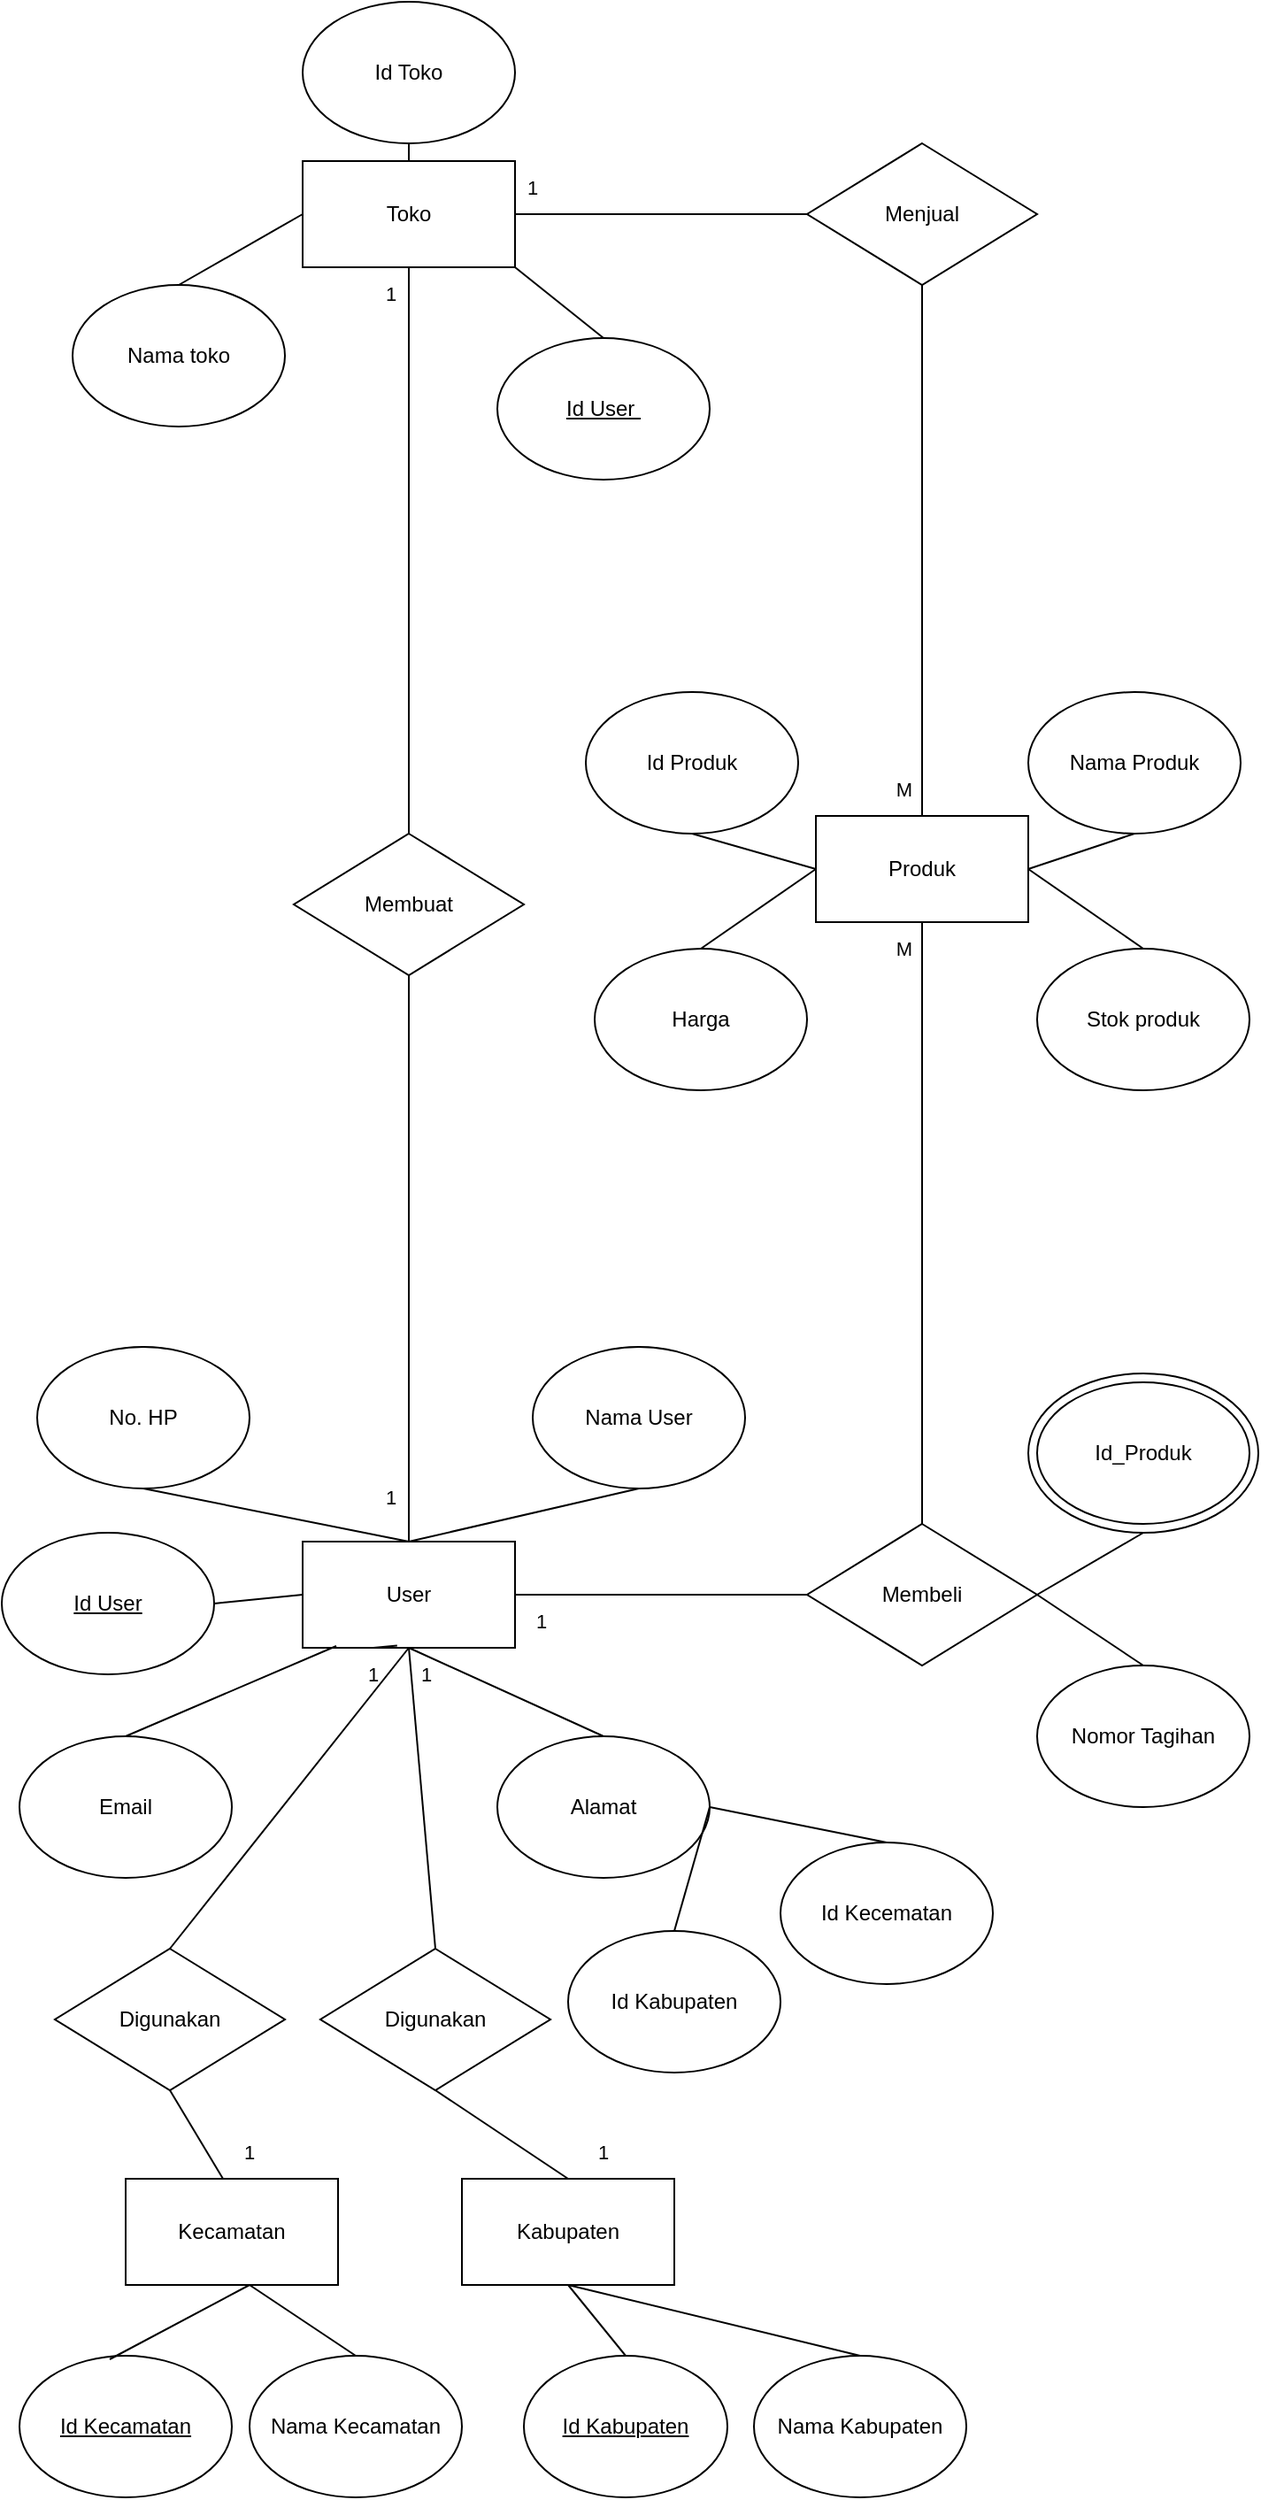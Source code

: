 <mxfile version="20.5.0" type="github">
  <diagram id="YS58kIqRSv7So3RM18bL" name="Halaman-1">
    <mxGraphModel dx="842" dy="452" grid="1" gridSize="10" guides="1" tooltips="1" connect="1" arrows="1" fold="1" page="1" pageScale="1" pageWidth="827" pageHeight="1169" math="0" shadow="0">
      <root>
        <mxCell id="0" />
        <mxCell id="1" parent="0" />
        <mxCell id="Dw4p50hF2HTUaK15HoiQ-12" value="Id_Produk" style="ellipse;whiteSpace=wrap;html=1;fontStyle=0" parent="1" vertex="1">
          <mxGeometry x="580" y="785" width="130" height="90" as="geometry" />
        </mxCell>
        <mxCell id="K6pU06ZsZ4dtV0g2oeXM-2" value="Toko" style="rounded=0;whiteSpace=wrap;html=1;fontStyle=0" parent="1" vertex="1">
          <mxGeometry x="170" y="100" width="120" height="60" as="geometry" />
        </mxCell>
        <mxCell id="K6pU06ZsZ4dtV0g2oeXM-3" value="User" style="rounded=0;whiteSpace=wrap;html=1;fontStyle=0" parent="1" vertex="1">
          <mxGeometry x="170" y="880" width="120" height="60" as="geometry" />
        </mxCell>
        <mxCell id="K6pU06ZsZ4dtV0g2oeXM-4" value="Produk" style="rounded=0;whiteSpace=wrap;html=1;fontStyle=0" parent="1" vertex="1">
          <mxGeometry x="460" y="470" width="120" height="60" as="geometry" />
        </mxCell>
        <mxCell id="K6pU06ZsZ4dtV0g2oeXM-5" value="&lt;span&gt;Email&lt;/span&gt;" style="ellipse;whiteSpace=wrap;html=1;fontStyle=0" parent="1" vertex="1">
          <mxGeometry x="10" y="990" width="120" height="80" as="geometry" />
        </mxCell>
        <mxCell id="K6pU06ZsZ4dtV0g2oeXM-6" value="" style="endArrow=none;html=1;rounded=0;entryX=0.5;entryY=0;entryDx=0;entryDy=0;exitX=0.15;exitY=-0.033;exitDx=0;exitDy=0;exitPerimeter=0;fontStyle=0;startArrow=none;" parent="1" source="lhk_Ovf4jUOq_mtMYzEo-18" target="K6pU06ZsZ4dtV0g2oeXM-5" edge="1">
          <mxGeometry width="50" height="50" relative="1" as="geometry">
            <mxPoint x="440" y="970" as="sourcePoint" />
            <mxPoint x="230" y="1020" as="targetPoint" />
          </mxGeometry>
        </mxCell>
        <mxCell id="K6pU06ZsZ4dtV0g2oeXM-7" value="Nama User" style="ellipse;whiteSpace=wrap;html=1;fontStyle=0" parent="1" vertex="1">
          <mxGeometry x="300" y="770" width="120" height="80" as="geometry" />
        </mxCell>
        <mxCell id="K6pU06ZsZ4dtV0g2oeXM-9" value="" style="endArrow=none;html=1;rounded=0;entryX=0.5;entryY=1;entryDx=0;entryDy=0;exitX=0.5;exitY=0;exitDx=0;exitDy=0;fontStyle=0" parent="1" source="K6pU06ZsZ4dtV0g2oeXM-3" edge="1">
          <mxGeometry width="50" height="50" relative="1" as="geometry">
            <mxPoint x="440" y="970" as="sourcePoint" />
            <mxPoint x="360" y="850" as="targetPoint" />
          </mxGeometry>
        </mxCell>
        <mxCell id="K6pU06ZsZ4dtV0g2oeXM-15" value="No. HP" style="ellipse;whiteSpace=wrap;html=1;fontStyle=0" parent="1" vertex="1">
          <mxGeometry x="20" y="770" width="120" height="80" as="geometry" />
        </mxCell>
        <mxCell id="K6pU06ZsZ4dtV0g2oeXM-16" value="" style="endArrow=none;html=1;rounded=0;entryX=0.5;entryY=0;entryDx=0;entryDy=0;exitX=0.5;exitY=1;exitDx=0;exitDy=0;fontStyle=0" parent="1" source="K6pU06ZsZ4dtV0g2oeXM-15" target="K6pU06ZsZ4dtV0g2oeXM-3" edge="1">
          <mxGeometry width="50" height="50" relative="1" as="geometry">
            <mxPoint x="440" y="960" as="sourcePoint" />
            <mxPoint x="490" y="910" as="targetPoint" />
          </mxGeometry>
        </mxCell>
        <mxCell id="K6pU06ZsZ4dtV0g2oeXM-17" value="Membeli" style="rhombus;whiteSpace=wrap;html=1;fontStyle=0" parent="1" vertex="1">
          <mxGeometry x="455" y="870" width="130" height="80" as="geometry" />
        </mxCell>
        <mxCell id="K6pU06ZsZ4dtV0g2oeXM-21" value="Menjual" style="rhombus;whiteSpace=wrap;html=1;fontStyle=0" parent="1" vertex="1">
          <mxGeometry x="455" y="90" width="130" height="80" as="geometry" />
        </mxCell>
        <mxCell id="K6pU06ZsZ4dtV0g2oeXM-25" value="" style="endArrow=none;html=1;rounded=0;exitX=1;exitY=0.5;exitDx=0;exitDy=0;entryX=0;entryY=0.5;entryDx=0;entryDy=0;fontStyle=0" parent="1" source="K6pU06ZsZ4dtV0g2oeXM-3" target="K6pU06ZsZ4dtV0g2oeXM-17" edge="1">
          <mxGeometry width="50" height="50" relative="1" as="geometry">
            <mxPoint x="450" y="850" as="sourcePoint" />
            <mxPoint x="500" y="800" as="targetPoint" />
          </mxGeometry>
        </mxCell>
        <mxCell id="K6pU06ZsZ4dtV0g2oeXM-26" value="" style="endArrow=none;html=1;rounded=0;exitX=0.5;exitY=0;exitDx=0;exitDy=0;entryX=0.5;entryY=1;entryDx=0;entryDy=0;fontStyle=0" parent="1" source="K6pU06ZsZ4dtV0g2oeXM-17" target="K6pU06ZsZ4dtV0g2oeXM-4" edge="1">
          <mxGeometry width="50" height="50" relative="1" as="geometry">
            <mxPoint x="450" y="790" as="sourcePoint" />
            <mxPoint x="500" y="740" as="targetPoint" />
          </mxGeometry>
        </mxCell>
        <mxCell id="K6pU06ZsZ4dtV0g2oeXM-27" value="" style="endArrow=none;html=1;rounded=0;exitX=0.5;exitY=0;exitDx=0;exitDy=0;entryX=0.5;entryY=1;entryDx=0;entryDy=0;fontStyle=0" parent="1" source="K6pU06ZsZ4dtV0g2oeXM-4" target="K6pU06ZsZ4dtV0g2oeXM-21" edge="1">
          <mxGeometry width="50" height="50" relative="1" as="geometry">
            <mxPoint x="510" y="530" as="sourcePoint" />
            <mxPoint x="560" y="480" as="targetPoint" />
          </mxGeometry>
        </mxCell>
        <mxCell id="K6pU06ZsZ4dtV0g2oeXM-28" value="" style="endArrow=none;html=1;rounded=0;exitX=1;exitY=0.5;exitDx=0;exitDy=0;entryX=0;entryY=0.5;entryDx=0;entryDy=0;fontStyle=0" parent="1" source="K6pU06ZsZ4dtV0g2oeXM-2" target="K6pU06ZsZ4dtV0g2oeXM-21" edge="1">
          <mxGeometry width="50" height="50" relative="1" as="geometry">
            <mxPoint x="510" y="190" as="sourcePoint" />
            <mxPoint x="560" y="140" as="targetPoint" />
          </mxGeometry>
        </mxCell>
        <mxCell id="K6pU06ZsZ4dtV0g2oeXM-29" value="&lt;span&gt;Id Produk&lt;/span&gt;" style="ellipse;whiteSpace=wrap;html=1;fontStyle=0" parent="1" vertex="1">
          <mxGeometry x="330" y="400" width="120" height="80" as="geometry" />
        </mxCell>
        <mxCell id="K6pU06ZsZ4dtV0g2oeXM-30" value="Nama Produk" style="ellipse;whiteSpace=wrap;html=1;fontStyle=0" parent="1" vertex="1">
          <mxGeometry x="580" y="400" width="120" height="80" as="geometry" />
        </mxCell>
        <mxCell id="K6pU06ZsZ4dtV0g2oeXM-31" value="Harga" style="ellipse;whiteSpace=wrap;html=1;fontStyle=0" parent="1" vertex="1">
          <mxGeometry x="335" y="545" width="120" height="80" as="geometry" />
        </mxCell>
        <mxCell id="K6pU06ZsZ4dtV0g2oeXM-32" value="Stok produk" style="ellipse;whiteSpace=wrap;html=1;fontStyle=0" parent="1" vertex="1">
          <mxGeometry x="585" y="545" width="120" height="80" as="geometry" />
        </mxCell>
        <mxCell id="K6pU06ZsZ4dtV0g2oeXM-33" value="" style="endArrow=none;html=1;rounded=0;entryX=0.5;entryY=0;entryDx=0;entryDy=0;exitX=0;exitY=0.5;exitDx=0;exitDy=0;fontStyle=0" parent="1" source="K6pU06ZsZ4dtV0g2oeXM-2" target="Dw4p50hF2HTUaK15HoiQ-7" edge="1">
          <mxGeometry width="50" height="50" relative="1" as="geometry">
            <mxPoint x="330" y="590" as="sourcePoint" />
            <mxPoint x="380" y="540" as="targetPoint" />
          </mxGeometry>
        </mxCell>
        <mxCell id="K6pU06ZsZ4dtV0g2oeXM-35" value="" style="endArrow=none;html=1;rounded=0;entryX=0;entryY=0.5;entryDx=0;entryDy=0;exitX=0.5;exitY=0;exitDx=0;exitDy=0;fontStyle=0" parent="1" source="K6pU06ZsZ4dtV0g2oeXM-31" target="K6pU06ZsZ4dtV0g2oeXM-4" edge="1">
          <mxGeometry width="50" height="50" relative="1" as="geometry">
            <mxPoint x="330" y="590" as="sourcePoint" />
            <mxPoint x="380" y="540" as="targetPoint" />
          </mxGeometry>
        </mxCell>
        <mxCell id="K6pU06ZsZ4dtV0g2oeXM-36" value="" style="endArrow=none;html=1;rounded=0;entryX=0.5;entryY=1;entryDx=0;entryDy=0;exitX=1;exitY=0.5;exitDx=0;exitDy=0;fontStyle=0" parent="1" source="K6pU06ZsZ4dtV0g2oeXM-4" target="K6pU06ZsZ4dtV0g2oeXM-30" edge="1">
          <mxGeometry width="50" height="50" relative="1" as="geometry">
            <mxPoint x="330" y="590" as="sourcePoint" />
            <mxPoint x="380" y="540" as="targetPoint" />
          </mxGeometry>
        </mxCell>
        <mxCell id="Dw4p50hF2HTUaK15HoiQ-2" value="" style="endArrow=none;html=1;rounded=0;entryX=0.5;entryY=0;entryDx=0;entryDy=0;exitX=1;exitY=0.5;exitDx=0;exitDy=0;fontStyle=0" parent="1" source="K6pU06ZsZ4dtV0g2oeXM-4" target="K6pU06ZsZ4dtV0g2oeXM-32" edge="1">
          <mxGeometry width="50" height="50" relative="1" as="geometry">
            <mxPoint x="590" y="510" as="sourcePoint" />
            <mxPoint x="650" y="490" as="targetPoint" />
          </mxGeometry>
        </mxCell>
        <mxCell id="Dw4p50hF2HTUaK15HoiQ-5" value="Id User&amp;nbsp;" style="ellipse;whiteSpace=wrap;html=1;fontStyle=4" parent="1" vertex="1">
          <mxGeometry x="280" y="200" width="120" height="80" as="geometry" />
        </mxCell>
        <mxCell id="Dw4p50hF2HTUaK15HoiQ-6" value="" style="endArrow=none;html=1;rounded=0;entryX=0.5;entryY=0;entryDx=0;entryDy=0;exitX=1;exitY=1;exitDx=0;exitDy=0;fontStyle=0" parent="1" source="K6pU06ZsZ4dtV0g2oeXM-2" target="Dw4p50hF2HTUaK15HoiQ-5" edge="1">
          <mxGeometry width="50" height="50" relative="1" as="geometry">
            <mxPoint x="470" y="510" as="sourcePoint" />
            <mxPoint x="400" y="490" as="targetPoint" />
          </mxGeometry>
        </mxCell>
        <mxCell id="Dw4p50hF2HTUaK15HoiQ-7" value="Nama toko" style="ellipse;whiteSpace=wrap;html=1;fontStyle=0" parent="1" vertex="1">
          <mxGeometry x="40" y="170" width="120" height="80" as="geometry" />
        </mxCell>
        <mxCell id="Dw4p50hF2HTUaK15HoiQ-8" value="" style="endArrow=none;html=1;rounded=0;exitX=0.5;exitY=1;exitDx=0;exitDy=0;fontStyle=0" parent="1" source="K6pU06ZsZ4dtV0g2oeXM-29" edge="1">
          <mxGeometry width="50" height="50" relative="1" as="geometry">
            <mxPoint x="405" y="555" as="sourcePoint" />
            <mxPoint x="460" y="500" as="targetPoint" />
          </mxGeometry>
        </mxCell>
        <mxCell id="Dw4p50hF2HTUaK15HoiQ-9" value="&lt;span&gt;Id Toko&lt;/span&gt;" style="ellipse;whiteSpace=wrap;html=1;fontStyle=0" parent="1" vertex="1">
          <mxGeometry x="170" y="10" width="120" height="80" as="geometry" />
        </mxCell>
        <mxCell id="Dw4p50hF2HTUaK15HoiQ-10" value="" style="endArrow=none;html=1;rounded=0;exitX=0.5;exitY=1;exitDx=0;exitDy=0;entryX=0.5;entryY=0;entryDx=0;entryDy=0;fontStyle=0" parent="1" source="Dw4p50hF2HTUaK15HoiQ-9" target="K6pU06ZsZ4dtV0g2oeXM-2" edge="1">
          <mxGeometry width="50" height="50" relative="1" as="geometry">
            <mxPoint x="400" y="490" as="sourcePoint" />
            <mxPoint x="470" y="510" as="targetPoint" />
          </mxGeometry>
        </mxCell>
        <mxCell id="Dw4p50hF2HTUaK15HoiQ-11" value="Id_Produk" style="ellipse;whiteSpace=wrap;html=1;fontStyle=0" parent="1" vertex="1">
          <mxGeometry x="585" y="790" width="120" height="80" as="geometry" />
        </mxCell>
        <mxCell id="Dw4p50hF2HTUaK15HoiQ-13" value="" style="endArrow=none;html=1;rounded=0;entryX=0.5;entryY=1;entryDx=0;entryDy=0;exitX=1;exitY=0.5;exitDx=0;exitDy=0;fontStyle=0" parent="1" source="K6pU06ZsZ4dtV0g2oeXM-17" target="Dw4p50hF2HTUaK15HoiQ-12" edge="1">
          <mxGeometry width="50" height="50" relative="1" as="geometry">
            <mxPoint x="240" y="890" as="sourcePoint" />
            <mxPoint x="370" y="860" as="targetPoint" />
          </mxGeometry>
        </mxCell>
        <mxCell id="Dw4p50hF2HTUaK15HoiQ-15" value="Nomor Tagihan" style="ellipse;whiteSpace=wrap;html=1;fontStyle=0" parent="1" vertex="1">
          <mxGeometry x="585" y="950" width="120" height="80" as="geometry" />
        </mxCell>
        <mxCell id="Dw4p50hF2HTUaK15HoiQ-16" value="" style="endArrow=none;html=1;rounded=0;entryX=1;entryY=0.5;entryDx=0;entryDy=0;exitX=0.5;exitY=0;exitDx=0;exitDy=0;fontStyle=0" parent="1" source="Dw4p50hF2HTUaK15HoiQ-15" target="K6pU06ZsZ4dtV0g2oeXM-17" edge="1">
          <mxGeometry width="50" height="50" relative="1" as="geometry">
            <mxPoint x="240" y="890" as="sourcePoint" />
            <mxPoint x="370" y="860" as="targetPoint" />
          </mxGeometry>
        </mxCell>
        <mxCell id="Dw4p50hF2HTUaK15HoiQ-17" value="" style="endArrow=none;html=1;rounded=0;exitX=0.5;exitY=1;exitDx=0;exitDy=0;fontStyle=0" parent="1" source="K6pU06ZsZ4dtV0g2oeXM-2" edge="1">
          <mxGeometry width="50" height="50" relative="1" as="geometry">
            <mxPoint x="300" y="170" as="sourcePoint" />
            <mxPoint x="230" y="480" as="targetPoint" />
          </mxGeometry>
        </mxCell>
        <mxCell id="Dw4p50hF2HTUaK15HoiQ-18" value="Membuat" style="rhombus;whiteSpace=wrap;html=1;fontStyle=0" parent="1" vertex="1">
          <mxGeometry x="165" y="480" width="130" height="80" as="geometry" />
        </mxCell>
        <mxCell id="Dw4p50hF2HTUaK15HoiQ-19" value="" style="endArrow=none;html=1;rounded=0;exitX=0.5;exitY=1;exitDx=0;exitDy=0;fontStyle=0" parent="1" source="Dw4p50hF2HTUaK15HoiQ-18" edge="1">
          <mxGeometry width="50" height="50" relative="1" as="geometry">
            <mxPoint x="240" y="170" as="sourcePoint" />
            <mxPoint x="230" y="880" as="targetPoint" />
          </mxGeometry>
        </mxCell>
        <mxCell id="Dw4p50hF2HTUaK15HoiQ-20" value="Alamat" style="ellipse;whiteSpace=wrap;html=1;fontStyle=0" parent="1" vertex="1">
          <mxGeometry x="280" y="990" width="120" height="80" as="geometry" />
        </mxCell>
        <mxCell id="Dw4p50hF2HTUaK15HoiQ-21" value="" style="endArrow=none;html=1;rounded=0;entryX=0.5;entryY=0;entryDx=0;entryDy=0;exitX=0.5;exitY=1;exitDx=0;exitDy=0;fontStyle=0" parent="1" source="K6pU06ZsZ4dtV0g2oeXM-3" target="Dw4p50hF2HTUaK15HoiQ-20" edge="1">
          <mxGeometry width="50" height="50" relative="1" as="geometry">
            <mxPoint x="233.4" y="948.74" as="sourcePoint" />
            <mxPoint x="90" y="1010" as="targetPoint" />
          </mxGeometry>
        </mxCell>
        <mxCell id="Dw4p50hF2HTUaK15HoiQ-22" value="" style="endArrow=none;html=1;rounded=0;exitX=1;exitY=0.5;exitDx=0;exitDy=0;fontStyle=0;entryX=0.5;entryY=0;entryDx=0;entryDy=0;" parent="1" source="Dw4p50hF2HTUaK15HoiQ-20" edge="1" target="Dw4p50hF2HTUaK15HoiQ-23">
          <mxGeometry width="50" height="50" relative="1" as="geometry">
            <mxPoint x="240" y="950" as="sourcePoint" />
            <mxPoint x="360" y="1040" as="targetPoint" />
          </mxGeometry>
        </mxCell>
        <mxCell id="Dw4p50hF2HTUaK15HoiQ-23" value="Id Kecematan" style="ellipse;whiteSpace=wrap;html=1;fontStyle=0" parent="1" vertex="1">
          <mxGeometry x="440" y="1050" width="120" height="80" as="geometry" />
        </mxCell>
        <mxCell id="Dw4p50hF2HTUaK15HoiQ-24" value="Id Kabupaten" style="ellipse;whiteSpace=wrap;html=1;fontStyle=0" parent="1" vertex="1">
          <mxGeometry x="320" y="1100" width="120" height="80" as="geometry" />
        </mxCell>
        <mxCell id="Dw4p50hF2HTUaK15HoiQ-25" value="" style="endArrow=none;html=1;rounded=0;exitX=1;exitY=0.5;exitDx=0;exitDy=0;entryX=0.5;entryY=0;entryDx=0;entryDy=0;fontStyle=0" parent="1" source="Dw4p50hF2HTUaK15HoiQ-20" target="Dw4p50hF2HTUaK15HoiQ-24" edge="1">
          <mxGeometry width="50" height="50" relative="1" as="geometry">
            <mxPoint x="300.0" y="1050" as="sourcePoint" />
            <mxPoint x="370" y="1050" as="targetPoint" />
          </mxGeometry>
        </mxCell>
        <mxCell id="Dw4p50hF2HTUaK15HoiQ-26" value="1" style="text;strokeColor=none;fillColor=none;html=1;align=center;verticalAlign=middle;whiteSpace=wrap;rounded=0;hachureGap=4;fontFamily=Helvetica;fontSize=11;fontColor=default;fontStyle=0" parent="1" vertex="1">
          <mxGeometry x="270" y="100" width="60" height="30" as="geometry" />
        </mxCell>
        <mxCell id="Dw4p50hF2HTUaK15HoiQ-27" value="1" style="text;strokeColor=none;fillColor=none;html=1;align=center;verticalAlign=middle;whiteSpace=wrap;rounded=0;hachureGap=4;fontFamily=Helvetica;fontSize=11;fontColor=default;fontStyle=0" parent="1" vertex="1">
          <mxGeometry x="190" y="160" width="60" height="30" as="geometry" />
        </mxCell>
        <mxCell id="Dw4p50hF2HTUaK15HoiQ-28" value="1" style="text;strokeColor=none;fillColor=none;html=1;align=center;verticalAlign=middle;whiteSpace=wrap;rounded=0;hachureGap=4;fontFamily=Helvetica;fontSize=11;fontColor=default;fontStyle=0" parent="1" vertex="1">
          <mxGeometry x="190" y="840" width="60" height="30" as="geometry" />
        </mxCell>
        <mxCell id="Dw4p50hF2HTUaK15HoiQ-29" value="M" style="text;strokeColor=none;fillColor=none;html=1;align=center;verticalAlign=middle;whiteSpace=wrap;rounded=0;hachureGap=4;fontFamily=Helvetica;fontSize=11;fontColor=default;fontStyle=0" parent="1" vertex="1">
          <mxGeometry x="480" y="530" width="60" height="30" as="geometry" />
        </mxCell>
        <mxCell id="Dw4p50hF2HTUaK15HoiQ-30" value="M" style="text;strokeColor=none;fillColor=none;html=1;align=center;verticalAlign=middle;whiteSpace=wrap;rounded=0;hachureGap=4;fontFamily=Helvetica;fontSize=11;fontColor=default;fontStyle=0" parent="1" vertex="1">
          <mxGeometry x="480" y="440" width="60" height="30" as="geometry" />
        </mxCell>
        <mxCell id="Dw4p50hF2HTUaK15HoiQ-31" value="1" style="text;strokeColor=none;fillColor=none;html=1;align=center;verticalAlign=middle;whiteSpace=wrap;rounded=0;hachureGap=4;fontFamily=Helvetica;fontSize=11;fontColor=default;fontStyle=0" parent="1" vertex="1">
          <mxGeometry x="275" y="910" width="60" height="30" as="geometry" />
        </mxCell>
        <mxCell id="lhk_Ovf4jUOq_mtMYzEo-1" value="Kecamatan" style="rounded=0;whiteSpace=wrap;html=1;fontStyle=0" vertex="1" parent="1">
          <mxGeometry x="70" y="1240" width="120" height="60" as="geometry" />
        </mxCell>
        <mxCell id="lhk_Ovf4jUOq_mtMYzEo-2" value="Kabupaten" style="rounded=0;whiteSpace=wrap;html=1;fontStyle=0" vertex="1" parent="1">
          <mxGeometry x="260" y="1240" width="120" height="60" as="geometry" />
        </mxCell>
        <mxCell id="lhk_Ovf4jUOq_mtMYzEo-3" value="&lt;span&gt;Id Kecamatan&lt;/span&gt;" style="ellipse;whiteSpace=wrap;html=1;fontStyle=4" vertex="1" parent="1">
          <mxGeometry x="10" y="1340" width="120" height="80" as="geometry" />
        </mxCell>
        <mxCell id="lhk_Ovf4jUOq_mtMYzEo-4" value="&lt;span&gt;Nama Kecamatan&lt;/span&gt;" style="ellipse;whiteSpace=wrap;html=1;fontStyle=0" vertex="1" parent="1">
          <mxGeometry x="140" y="1340" width="120" height="80" as="geometry" />
        </mxCell>
        <mxCell id="lhk_Ovf4jUOq_mtMYzEo-5" value="" style="endArrow=none;html=1;rounded=0;exitX=0.425;exitY=0.025;exitDx=0;exitDy=0;exitPerimeter=0;fontStyle=0" edge="1" parent="1" source="lhk_Ovf4jUOq_mtMYzEo-3">
          <mxGeometry width="50" height="50" relative="1" as="geometry">
            <mxPoint x="100" y="1350" as="sourcePoint" />
            <mxPoint x="140" y="1300" as="targetPoint" />
          </mxGeometry>
        </mxCell>
        <mxCell id="lhk_Ovf4jUOq_mtMYzEo-6" value="" style="endArrow=none;html=1;rounded=0;exitX=0.5;exitY=0;exitDx=0;exitDy=0;fontStyle=0" edge="1" parent="1" source="lhk_Ovf4jUOq_mtMYzEo-4">
          <mxGeometry width="50" height="50" relative="1" as="geometry">
            <mxPoint x="150" y="1340" as="sourcePoint" />
            <mxPoint x="140" y="1300" as="targetPoint" />
          </mxGeometry>
        </mxCell>
        <mxCell id="lhk_Ovf4jUOq_mtMYzEo-7" value="&lt;span&gt;Id Kabupaten&lt;/span&gt;" style="ellipse;whiteSpace=wrap;html=1;fontStyle=4" vertex="1" parent="1">
          <mxGeometry x="295" y="1340" width="115" height="80" as="geometry" />
        </mxCell>
        <mxCell id="lhk_Ovf4jUOq_mtMYzEo-8" value="Nama Kabupaten" style="ellipse;whiteSpace=wrap;html=1;fontStyle=0" vertex="1" parent="1">
          <mxGeometry x="425" y="1340" width="120" height="80" as="geometry" />
        </mxCell>
        <mxCell id="lhk_Ovf4jUOq_mtMYzEo-9" value="" style="endArrow=none;html=1;rounded=0;exitX=0.5;exitY=0;exitDx=0;exitDy=0;fontStyle=0;entryX=0.5;entryY=1;entryDx=0;entryDy=0;" edge="1" parent="1" source="lhk_Ovf4jUOq_mtMYzEo-7" target="lhk_Ovf4jUOq_mtMYzEo-2">
          <mxGeometry width="50" height="50" relative="1" as="geometry">
            <mxPoint x="380" y="1310" as="sourcePoint" />
            <mxPoint x="320" y="1270" as="targetPoint" />
          </mxGeometry>
        </mxCell>
        <mxCell id="lhk_Ovf4jUOq_mtMYzEo-10" value="" style="endArrow=none;html=1;rounded=0;exitX=0.5;exitY=0;exitDx=0;exitDy=0;fontStyle=0;entryX=0.5;entryY=1;entryDx=0;entryDy=0;" edge="1" parent="1" source="lhk_Ovf4jUOq_mtMYzEo-8" target="lhk_Ovf4jUOq_mtMYzEo-2">
          <mxGeometry width="50" height="50" relative="1" as="geometry">
            <mxPoint x="450" y="1310" as="sourcePoint" />
            <mxPoint x="390" y="1270" as="targetPoint" />
          </mxGeometry>
        </mxCell>
        <mxCell id="lhk_Ovf4jUOq_mtMYzEo-11" value="" style="endArrow=none;html=1;rounded=0;exitX=0.25;exitY=1;exitDx=0;exitDy=0;entryX=0.5;entryY=1;entryDx=0;entryDy=0;startArrow=none;" edge="1" parent="1" source="lhk_Ovf4jUOq_mtMYzEo-21" target="lhk_Ovf4jUOq_mtMYzEo-13">
          <mxGeometry width="50" height="50" relative="1" as="geometry">
            <mxPoint x="190" y="1170" as="sourcePoint" />
            <mxPoint x="140" y="1160" as="targetPoint" />
          </mxGeometry>
        </mxCell>
        <mxCell id="lhk_Ovf4jUOq_mtMYzEo-12" value="" style="endArrow=none;html=1;rounded=0;exitX=0.5;exitY=0;exitDx=0;exitDy=0;entryX=0.5;entryY=1;entryDx=0;entryDy=0;" edge="1" parent="1" source="lhk_Ovf4jUOq_mtMYzEo-2" target="lhk_Ovf4jUOq_mtMYzEo-14">
          <mxGeometry width="50" height="50" relative="1" as="geometry">
            <mxPoint x="190" y="1170" as="sourcePoint" />
            <mxPoint x="230" y="940" as="targetPoint" />
          </mxGeometry>
        </mxCell>
        <mxCell id="lhk_Ovf4jUOq_mtMYzEo-13" value="Digunakan" style="rhombus;whiteSpace=wrap;html=1;fontStyle=0" vertex="1" parent="1">
          <mxGeometry x="30" y="1110" width="130" height="80" as="geometry" />
        </mxCell>
        <mxCell id="lhk_Ovf4jUOq_mtMYzEo-14" value="Digunakan" style="rhombus;whiteSpace=wrap;html=1;fontStyle=0" vertex="1" parent="1">
          <mxGeometry x="180" y="1110" width="130" height="80" as="geometry" />
        </mxCell>
        <mxCell id="lhk_Ovf4jUOq_mtMYzEo-15" value="" style="endArrow=none;html=1;rounded=0;exitX=0.5;exitY=0;exitDx=0;exitDy=0;entryX=0.5;entryY=1;entryDx=0;entryDy=0;" edge="1" parent="1" source="lhk_Ovf4jUOq_mtMYzEo-13" target="K6pU06ZsZ4dtV0g2oeXM-3">
          <mxGeometry width="50" height="50" relative="1" as="geometry">
            <mxPoint x="160" y="1040" as="sourcePoint" />
            <mxPoint x="125" y="990" as="targetPoint" />
          </mxGeometry>
        </mxCell>
        <mxCell id="lhk_Ovf4jUOq_mtMYzEo-16" value="" style="endArrow=none;html=1;rounded=0;entryX=0.5;entryY=1;entryDx=0;entryDy=0;exitX=0.5;exitY=0;exitDx=0;exitDy=0;" edge="1" parent="1" source="lhk_Ovf4jUOq_mtMYzEo-14" target="K6pU06ZsZ4dtV0g2oeXM-3">
          <mxGeometry width="50" height="50" relative="1" as="geometry">
            <mxPoint x="240" y="1100" as="sourcePoint" />
            <mxPoint x="185" y="990" as="targetPoint" />
          </mxGeometry>
        </mxCell>
        <mxCell id="lhk_Ovf4jUOq_mtMYzEo-18" value="1" style="text;strokeColor=none;fillColor=none;html=1;align=center;verticalAlign=middle;whiteSpace=wrap;rounded=0;hachureGap=4;fontFamily=Helvetica;fontSize=11;fontColor=default;fontStyle=0" vertex="1" parent="1">
          <mxGeometry x="180" y="940" width="60" height="30" as="geometry" />
        </mxCell>
        <mxCell id="lhk_Ovf4jUOq_mtMYzEo-19" value="" style="endArrow=none;html=1;rounded=0;entryX=0.5;entryY=0;entryDx=0;entryDy=0;exitX=0.445;exitY=0.979;exitDx=0;exitDy=0;exitPerimeter=0;fontStyle=0" edge="1" parent="1" source="K6pU06ZsZ4dtV0g2oeXM-3" target="lhk_Ovf4jUOq_mtMYzEo-18">
          <mxGeometry width="50" height="50" relative="1" as="geometry">
            <mxPoint x="223.4" y="938.74" as="sourcePoint" />
            <mxPoint x="70" y="990" as="targetPoint" />
          </mxGeometry>
        </mxCell>
        <mxCell id="lhk_Ovf4jUOq_mtMYzEo-20" value="1" style="text;strokeColor=none;fillColor=none;html=1;align=center;verticalAlign=middle;whiteSpace=wrap;rounded=0;hachureGap=4;fontFamily=Helvetica;fontSize=11;fontColor=default;fontStyle=0" vertex="1" parent="1">
          <mxGeometry x="210" y="940" width="60" height="30" as="geometry" />
        </mxCell>
        <mxCell id="lhk_Ovf4jUOq_mtMYzEo-21" value="1" style="text;strokeColor=none;fillColor=none;html=1;align=center;verticalAlign=middle;whiteSpace=wrap;rounded=0;hachureGap=4;fontFamily=Helvetica;fontSize=11;fontColor=default;fontStyle=0" vertex="1" parent="1">
          <mxGeometry x="110" y="1210" width="60" height="30" as="geometry" />
        </mxCell>
        <mxCell id="lhk_Ovf4jUOq_mtMYzEo-22" value="" style="endArrow=none;html=1;rounded=0;exitX=0.5;exitY=0;exitDx=0;exitDy=0;entryX=0.5;entryY=1;entryDx=0;entryDy=0;" edge="1" parent="1" source="lhk_Ovf4jUOq_mtMYzEo-1" target="lhk_Ovf4jUOq_mtMYzEo-21">
          <mxGeometry width="50" height="50" relative="1" as="geometry">
            <mxPoint x="130" y="1240" as="sourcePoint" />
            <mxPoint x="95" y="1190" as="targetPoint" />
          </mxGeometry>
        </mxCell>
        <mxCell id="lhk_Ovf4jUOq_mtMYzEo-23" value="1" style="text;strokeColor=none;fillColor=none;html=1;align=center;verticalAlign=middle;whiteSpace=wrap;rounded=0;hachureGap=4;fontFamily=Helvetica;fontSize=11;fontColor=default;fontStyle=0" vertex="1" parent="1">
          <mxGeometry x="310" y="1210" width="60" height="30" as="geometry" />
        </mxCell>
        <mxCell id="lhk_Ovf4jUOq_mtMYzEo-24" value="&lt;span&gt;Id User&lt;/span&gt;" style="ellipse;whiteSpace=wrap;html=1;fontStyle=4" vertex="1" parent="1">
          <mxGeometry y="875" width="120" height="80" as="geometry" />
        </mxCell>
        <mxCell id="lhk_Ovf4jUOq_mtMYzEo-26" value="" style="endArrow=none;html=1;rounded=0;exitX=1;exitY=0.5;exitDx=0;exitDy=0;entryX=0;entryY=0.5;entryDx=0;entryDy=0;" edge="1" parent="1" source="lhk_Ovf4jUOq_mtMYzEo-24" target="K6pU06ZsZ4dtV0g2oeXM-3">
          <mxGeometry width="50" height="50" relative="1" as="geometry">
            <mxPoint x="190" y="1010" as="sourcePoint" />
            <mxPoint x="240" y="960" as="targetPoint" />
          </mxGeometry>
        </mxCell>
      </root>
    </mxGraphModel>
  </diagram>
</mxfile>
